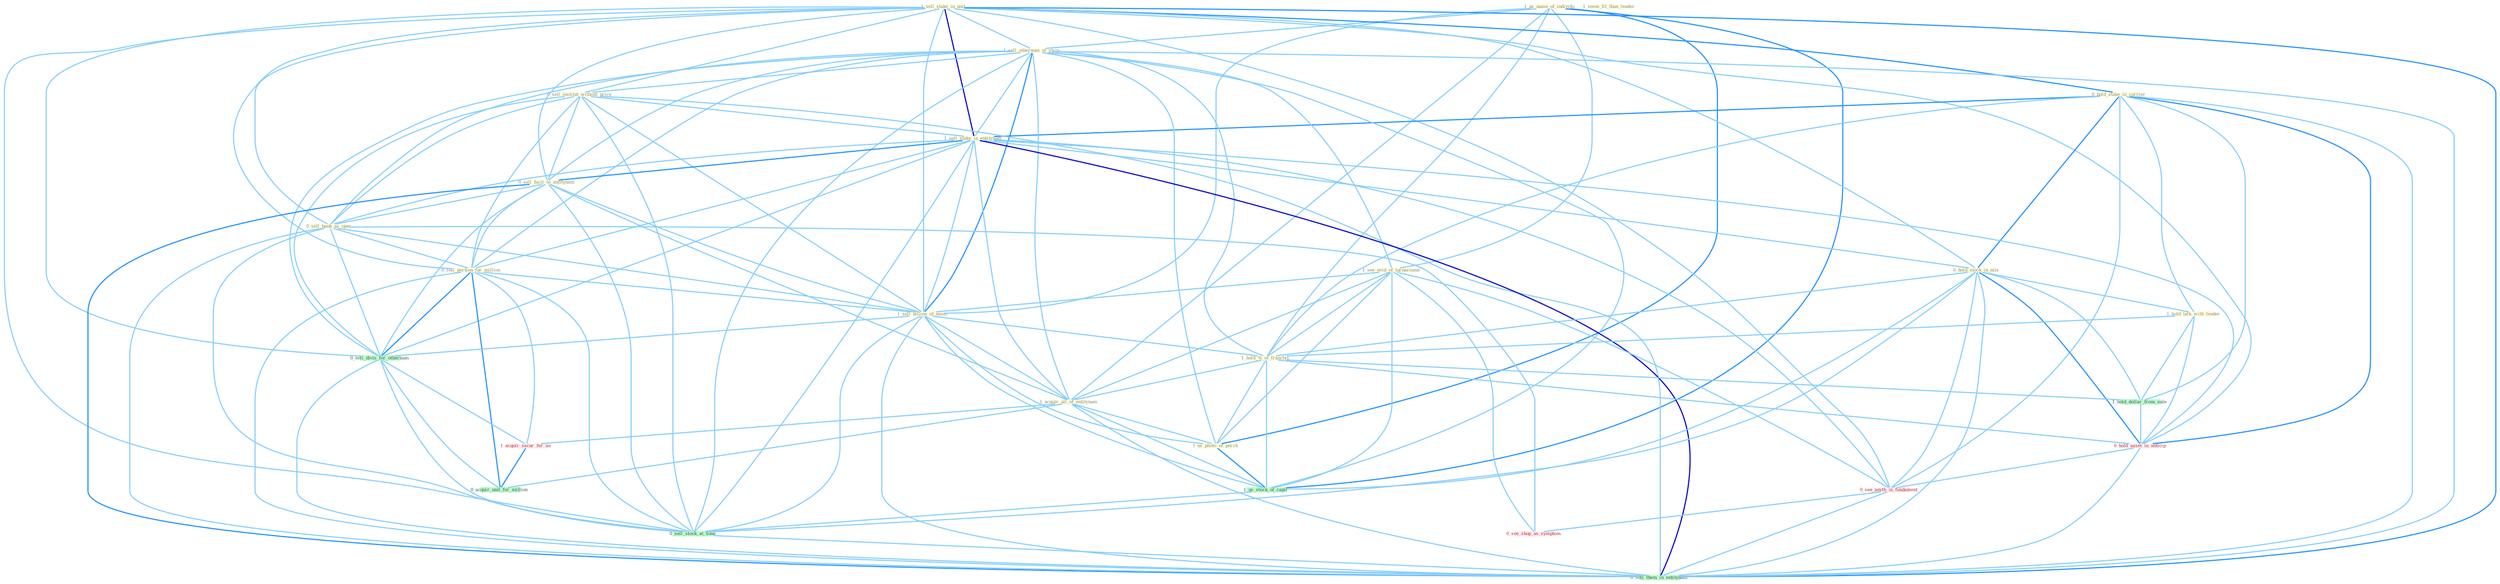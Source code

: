 Graph G{ 
    node
    [shape=polygon,style=filled,width=.5,height=.06,color="#BDFCC9",fixedsize=true,fontsize=4,
    fontcolor="#2f4f4f"];
    {node
    [color="#ffffe0", fontcolor="#8b7d6b"] "1_us_name_of_individu " "1_sell_stake_in_unit " "0_hold_stake_in_carrier " "1_sell_othernum_of_strip " "0_sell_institut_without_price " "1_sell_stake_in_entitynam " "1_seem_fit_than_leader " "0_sell_facil_to_entitynam " "0_sell_bank_as_oper " "0_hold_stock_in_mix " "1_see_evid_of_turnaround " "1_hold_talk_with_lender " "0_sell_portion_for_million " "1_sell_billion_of_asset " "1_hold_%_of_franchis " "1_acquir_all_of_entitynam " "1_us_photo_of_porch "}
{node [color="#fff0f5", fontcolor="#b22222"] "1_acquir_secur_for_an " "0_hold_asset_in_anticip " "0_see_anyth_in_fundament " "0_see_shop_as_symptom "}
edge [color="#B0E2FF"];

	"1_us_name_of_individu " -- "1_sell_othernum_of_strip " [w="1", color="#87cefa" ];
	"1_us_name_of_individu " -- "1_see_evid_of_turnaround " [w="1", color="#87cefa" ];
	"1_us_name_of_individu " -- "1_sell_billion_of_asset " [w="1", color="#87cefa" ];
	"1_us_name_of_individu " -- "1_hold_%_of_franchis " [w="1", color="#87cefa" ];
	"1_us_name_of_individu " -- "1_acquir_all_of_entitynam " [w="1", color="#87cefa" ];
	"1_us_name_of_individu " -- "1_us_photo_of_porch " [w="2", color="#1e90ff" , len=0.8];
	"1_us_name_of_individu " -- "1_us_stock_of_capit " [w="2", color="#1e90ff" , len=0.8];
	"1_sell_stake_in_unit " -- "0_hold_stake_in_carrier " [w="2", color="#1e90ff" , len=0.8];
	"1_sell_stake_in_unit " -- "1_sell_othernum_of_strip " [w="1", color="#87cefa" ];
	"1_sell_stake_in_unit " -- "0_sell_institut_without_price " [w="1", color="#87cefa" ];
	"1_sell_stake_in_unit " -- "1_sell_stake_in_entitynam " [w="3", color="#0000cd" , len=0.6];
	"1_sell_stake_in_unit " -- "0_sell_facil_to_entitynam " [w="1", color="#87cefa" ];
	"1_sell_stake_in_unit " -- "0_sell_bank_as_oper " [w="1", color="#87cefa" ];
	"1_sell_stake_in_unit " -- "0_hold_stock_in_mix " [w="1", color="#87cefa" ];
	"1_sell_stake_in_unit " -- "0_sell_portion_for_million " [w="1", color="#87cefa" ];
	"1_sell_stake_in_unit " -- "1_sell_billion_of_asset " [w="1", color="#87cefa" ];
	"1_sell_stake_in_unit " -- "0_sell_divis_for_othernum " [w="1", color="#87cefa" ];
	"1_sell_stake_in_unit " -- "0_hold_asset_in_anticip " [w="1", color="#87cefa" ];
	"1_sell_stake_in_unit " -- "0_sell_stock_at_time " [w="1", color="#87cefa" ];
	"1_sell_stake_in_unit " -- "0_see_anyth_in_fundament " [w="1", color="#87cefa" ];
	"1_sell_stake_in_unit " -- "0_sell_them_in_entitynam " [w="2", color="#1e90ff" , len=0.8];
	"0_hold_stake_in_carrier " -- "1_sell_stake_in_entitynam " [w="2", color="#1e90ff" , len=0.8];
	"0_hold_stake_in_carrier " -- "0_hold_stock_in_mix " [w="2", color="#1e90ff" , len=0.8];
	"0_hold_stake_in_carrier " -- "1_hold_talk_with_lender " [w="1", color="#87cefa" ];
	"0_hold_stake_in_carrier " -- "1_hold_%_of_franchis " [w="1", color="#87cefa" ];
	"0_hold_stake_in_carrier " -- "1_hold_dollar_from_sale " [w="1", color="#87cefa" ];
	"0_hold_stake_in_carrier " -- "0_hold_asset_in_anticip " [w="2", color="#1e90ff" , len=0.8];
	"0_hold_stake_in_carrier " -- "0_see_anyth_in_fundament " [w="1", color="#87cefa" ];
	"0_hold_stake_in_carrier " -- "0_sell_them_in_entitynam " [w="1", color="#87cefa" ];
	"1_sell_othernum_of_strip " -- "0_sell_institut_without_price " [w="1", color="#87cefa" ];
	"1_sell_othernum_of_strip " -- "1_sell_stake_in_entitynam " [w="1", color="#87cefa" ];
	"1_sell_othernum_of_strip " -- "0_sell_facil_to_entitynam " [w="1", color="#87cefa" ];
	"1_sell_othernum_of_strip " -- "0_sell_bank_as_oper " [w="1", color="#87cefa" ];
	"1_sell_othernum_of_strip " -- "1_see_evid_of_turnaround " [w="1", color="#87cefa" ];
	"1_sell_othernum_of_strip " -- "0_sell_portion_for_million " [w="1", color="#87cefa" ];
	"1_sell_othernum_of_strip " -- "1_sell_billion_of_asset " [w="2", color="#1e90ff" , len=0.8];
	"1_sell_othernum_of_strip " -- "1_hold_%_of_franchis " [w="1", color="#87cefa" ];
	"1_sell_othernum_of_strip " -- "1_acquir_all_of_entitynam " [w="1", color="#87cefa" ];
	"1_sell_othernum_of_strip " -- "1_us_photo_of_porch " [w="1", color="#87cefa" ];
	"1_sell_othernum_of_strip " -- "0_sell_divis_for_othernum " [w="1", color="#87cefa" ];
	"1_sell_othernum_of_strip " -- "1_us_stock_of_capit " [w="1", color="#87cefa" ];
	"1_sell_othernum_of_strip " -- "0_sell_stock_at_time " [w="1", color="#87cefa" ];
	"1_sell_othernum_of_strip " -- "0_sell_them_in_entitynam " [w="1", color="#87cefa" ];
	"0_sell_institut_without_price " -- "1_sell_stake_in_entitynam " [w="1", color="#87cefa" ];
	"0_sell_institut_without_price " -- "0_sell_facil_to_entitynam " [w="1", color="#87cefa" ];
	"0_sell_institut_without_price " -- "0_sell_bank_as_oper " [w="1", color="#87cefa" ];
	"0_sell_institut_without_price " -- "0_sell_portion_for_million " [w="1", color="#87cefa" ];
	"0_sell_institut_without_price " -- "1_sell_billion_of_asset " [w="1", color="#87cefa" ];
	"0_sell_institut_without_price " -- "0_sell_divis_for_othernum " [w="1", color="#87cefa" ];
	"0_sell_institut_without_price " -- "0_sell_stock_at_time " [w="1", color="#87cefa" ];
	"0_sell_institut_without_price " -- "0_sell_them_in_entitynam " [w="1", color="#87cefa" ];
	"1_sell_stake_in_entitynam " -- "0_sell_facil_to_entitynam " [w="2", color="#1e90ff" , len=0.8];
	"1_sell_stake_in_entitynam " -- "0_sell_bank_as_oper " [w="1", color="#87cefa" ];
	"1_sell_stake_in_entitynam " -- "0_hold_stock_in_mix " [w="1", color="#87cefa" ];
	"1_sell_stake_in_entitynam " -- "0_sell_portion_for_million " [w="1", color="#87cefa" ];
	"1_sell_stake_in_entitynam " -- "1_sell_billion_of_asset " [w="1", color="#87cefa" ];
	"1_sell_stake_in_entitynam " -- "1_acquir_all_of_entitynam " [w="1", color="#87cefa" ];
	"1_sell_stake_in_entitynam " -- "0_sell_divis_for_othernum " [w="1", color="#87cefa" ];
	"1_sell_stake_in_entitynam " -- "0_hold_asset_in_anticip " [w="1", color="#87cefa" ];
	"1_sell_stake_in_entitynam " -- "0_sell_stock_at_time " [w="1", color="#87cefa" ];
	"1_sell_stake_in_entitynam " -- "0_see_anyth_in_fundament " [w="1", color="#87cefa" ];
	"1_sell_stake_in_entitynam " -- "0_sell_them_in_entitynam " [w="3", color="#0000cd" , len=0.6];
	"0_sell_facil_to_entitynam " -- "0_sell_bank_as_oper " [w="1", color="#87cefa" ];
	"0_sell_facil_to_entitynam " -- "0_sell_portion_for_million " [w="1", color="#87cefa" ];
	"0_sell_facil_to_entitynam " -- "1_sell_billion_of_asset " [w="1", color="#87cefa" ];
	"0_sell_facil_to_entitynam " -- "1_acquir_all_of_entitynam " [w="1", color="#87cefa" ];
	"0_sell_facil_to_entitynam " -- "0_sell_divis_for_othernum " [w="1", color="#87cefa" ];
	"0_sell_facil_to_entitynam " -- "0_sell_stock_at_time " [w="1", color="#87cefa" ];
	"0_sell_facil_to_entitynam " -- "0_sell_them_in_entitynam " [w="2", color="#1e90ff" , len=0.8];
	"0_sell_bank_as_oper " -- "0_sell_portion_for_million " [w="1", color="#87cefa" ];
	"0_sell_bank_as_oper " -- "1_sell_billion_of_asset " [w="1", color="#87cefa" ];
	"0_sell_bank_as_oper " -- "0_sell_divis_for_othernum " [w="1", color="#87cefa" ];
	"0_sell_bank_as_oper " -- "0_sell_stock_at_time " [w="1", color="#87cefa" ];
	"0_sell_bank_as_oper " -- "0_see_shop_as_symptom " [w="1", color="#87cefa" ];
	"0_sell_bank_as_oper " -- "0_sell_them_in_entitynam " [w="1", color="#87cefa" ];
	"0_hold_stock_in_mix " -- "1_hold_talk_with_lender " [w="1", color="#87cefa" ];
	"0_hold_stock_in_mix " -- "1_hold_%_of_franchis " [w="1", color="#87cefa" ];
	"0_hold_stock_in_mix " -- "1_us_stock_of_capit " [w="1", color="#87cefa" ];
	"0_hold_stock_in_mix " -- "1_hold_dollar_from_sale " [w="1", color="#87cefa" ];
	"0_hold_stock_in_mix " -- "0_hold_asset_in_anticip " [w="2", color="#1e90ff" , len=0.8];
	"0_hold_stock_in_mix " -- "0_sell_stock_at_time " [w="1", color="#87cefa" ];
	"0_hold_stock_in_mix " -- "0_see_anyth_in_fundament " [w="1", color="#87cefa" ];
	"0_hold_stock_in_mix " -- "0_sell_them_in_entitynam " [w="1", color="#87cefa" ];
	"1_see_evid_of_turnaround " -- "1_sell_billion_of_asset " [w="1", color="#87cefa" ];
	"1_see_evid_of_turnaround " -- "1_hold_%_of_franchis " [w="1", color="#87cefa" ];
	"1_see_evid_of_turnaround " -- "1_acquir_all_of_entitynam " [w="1", color="#87cefa" ];
	"1_see_evid_of_turnaround " -- "1_us_photo_of_porch " [w="1", color="#87cefa" ];
	"1_see_evid_of_turnaround " -- "1_us_stock_of_capit " [w="1", color="#87cefa" ];
	"1_see_evid_of_turnaround " -- "0_see_anyth_in_fundament " [w="1", color="#87cefa" ];
	"1_see_evid_of_turnaround " -- "0_see_shop_as_symptom " [w="1", color="#87cefa" ];
	"1_hold_talk_with_lender " -- "1_hold_%_of_franchis " [w="1", color="#87cefa" ];
	"1_hold_talk_with_lender " -- "1_hold_dollar_from_sale " [w="1", color="#87cefa" ];
	"1_hold_talk_with_lender " -- "0_hold_asset_in_anticip " [w="1", color="#87cefa" ];
	"0_sell_portion_for_million " -- "1_sell_billion_of_asset " [w="1", color="#87cefa" ];
	"0_sell_portion_for_million " -- "0_sell_divis_for_othernum " [w="2", color="#1e90ff" , len=0.8];
	"0_sell_portion_for_million " -- "1_acquir_secur_for_an " [w="1", color="#87cefa" ];
	"0_sell_portion_for_million " -- "0_sell_stock_at_time " [w="1", color="#87cefa" ];
	"0_sell_portion_for_million " -- "0_acquir_unit_for_million " [w="2", color="#1e90ff" , len=0.8];
	"0_sell_portion_for_million " -- "0_sell_them_in_entitynam " [w="1", color="#87cefa" ];
	"1_sell_billion_of_asset " -- "1_hold_%_of_franchis " [w="1", color="#87cefa" ];
	"1_sell_billion_of_asset " -- "1_acquir_all_of_entitynam " [w="1", color="#87cefa" ];
	"1_sell_billion_of_asset " -- "1_us_photo_of_porch " [w="1", color="#87cefa" ];
	"1_sell_billion_of_asset " -- "0_sell_divis_for_othernum " [w="1", color="#87cefa" ];
	"1_sell_billion_of_asset " -- "1_us_stock_of_capit " [w="1", color="#87cefa" ];
	"1_sell_billion_of_asset " -- "0_sell_stock_at_time " [w="1", color="#87cefa" ];
	"1_sell_billion_of_asset " -- "0_sell_them_in_entitynam " [w="1", color="#87cefa" ];
	"1_hold_%_of_franchis " -- "1_acquir_all_of_entitynam " [w="1", color="#87cefa" ];
	"1_hold_%_of_franchis " -- "1_us_photo_of_porch " [w="1", color="#87cefa" ];
	"1_hold_%_of_franchis " -- "1_us_stock_of_capit " [w="1", color="#87cefa" ];
	"1_hold_%_of_franchis " -- "1_hold_dollar_from_sale " [w="1", color="#87cefa" ];
	"1_hold_%_of_franchis " -- "0_hold_asset_in_anticip " [w="1", color="#87cefa" ];
	"1_acquir_all_of_entitynam " -- "1_us_photo_of_porch " [w="1", color="#87cefa" ];
	"1_acquir_all_of_entitynam " -- "1_acquir_secur_for_an " [w="1", color="#87cefa" ];
	"1_acquir_all_of_entitynam " -- "1_us_stock_of_capit " [w="1", color="#87cefa" ];
	"1_acquir_all_of_entitynam " -- "0_acquir_unit_for_million " [w="1", color="#87cefa" ];
	"1_acquir_all_of_entitynam " -- "0_sell_them_in_entitynam " [w="1", color="#87cefa" ];
	"1_us_photo_of_porch " -- "1_us_stock_of_capit " [w="2", color="#1e90ff" , len=0.8];
	"0_sell_divis_for_othernum " -- "1_acquir_secur_for_an " [w="1", color="#87cefa" ];
	"0_sell_divis_for_othernum " -- "0_sell_stock_at_time " [w="1", color="#87cefa" ];
	"0_sell_divis_for_othernum " -- "0_acquir_unit_for_million " [w="1", color="#87cefa" ];
	"0_sell_divis_for_othernum " -- "0_sell_them_in_entitynam " [w="1", color="#87cefa" ];
	"1_acquir_secur_for_an " -- "0_acquir_unit_for_million " [w="2", color="#1e90ff" , len=0.8];
	"1_us_stock_of_capit " -- "0_sell_stock_at_time " [w="1", color="#87cefa" ];
	"1_hold_dollar_from_sale " -- "0_hold_asset_in_anticip " [w="1", color="#87cefa" ];
	"0_hold_asset_in_anticip " -- "0_see_anyth_in_fundament " [w="1", color="#87cefa" ];
	"0_hold_asset_in_anticip " -- "0_sell_them_in_entitynam " [w="1", color="#87cefa" ];
	"0_sell_stock_at_time " -- "0_sell_them_in_entitynam " [w="1", color="#87cefa" ];
	"0_see_anyth_in_fundament " -- "0_see_shop_as_symptom " [w="1", color="#87cefa" ];
	"0_see_anyth_in_fundament " -- "0_sell_them_in_entitynam " [w="1", color="#87cefa" ];
}
